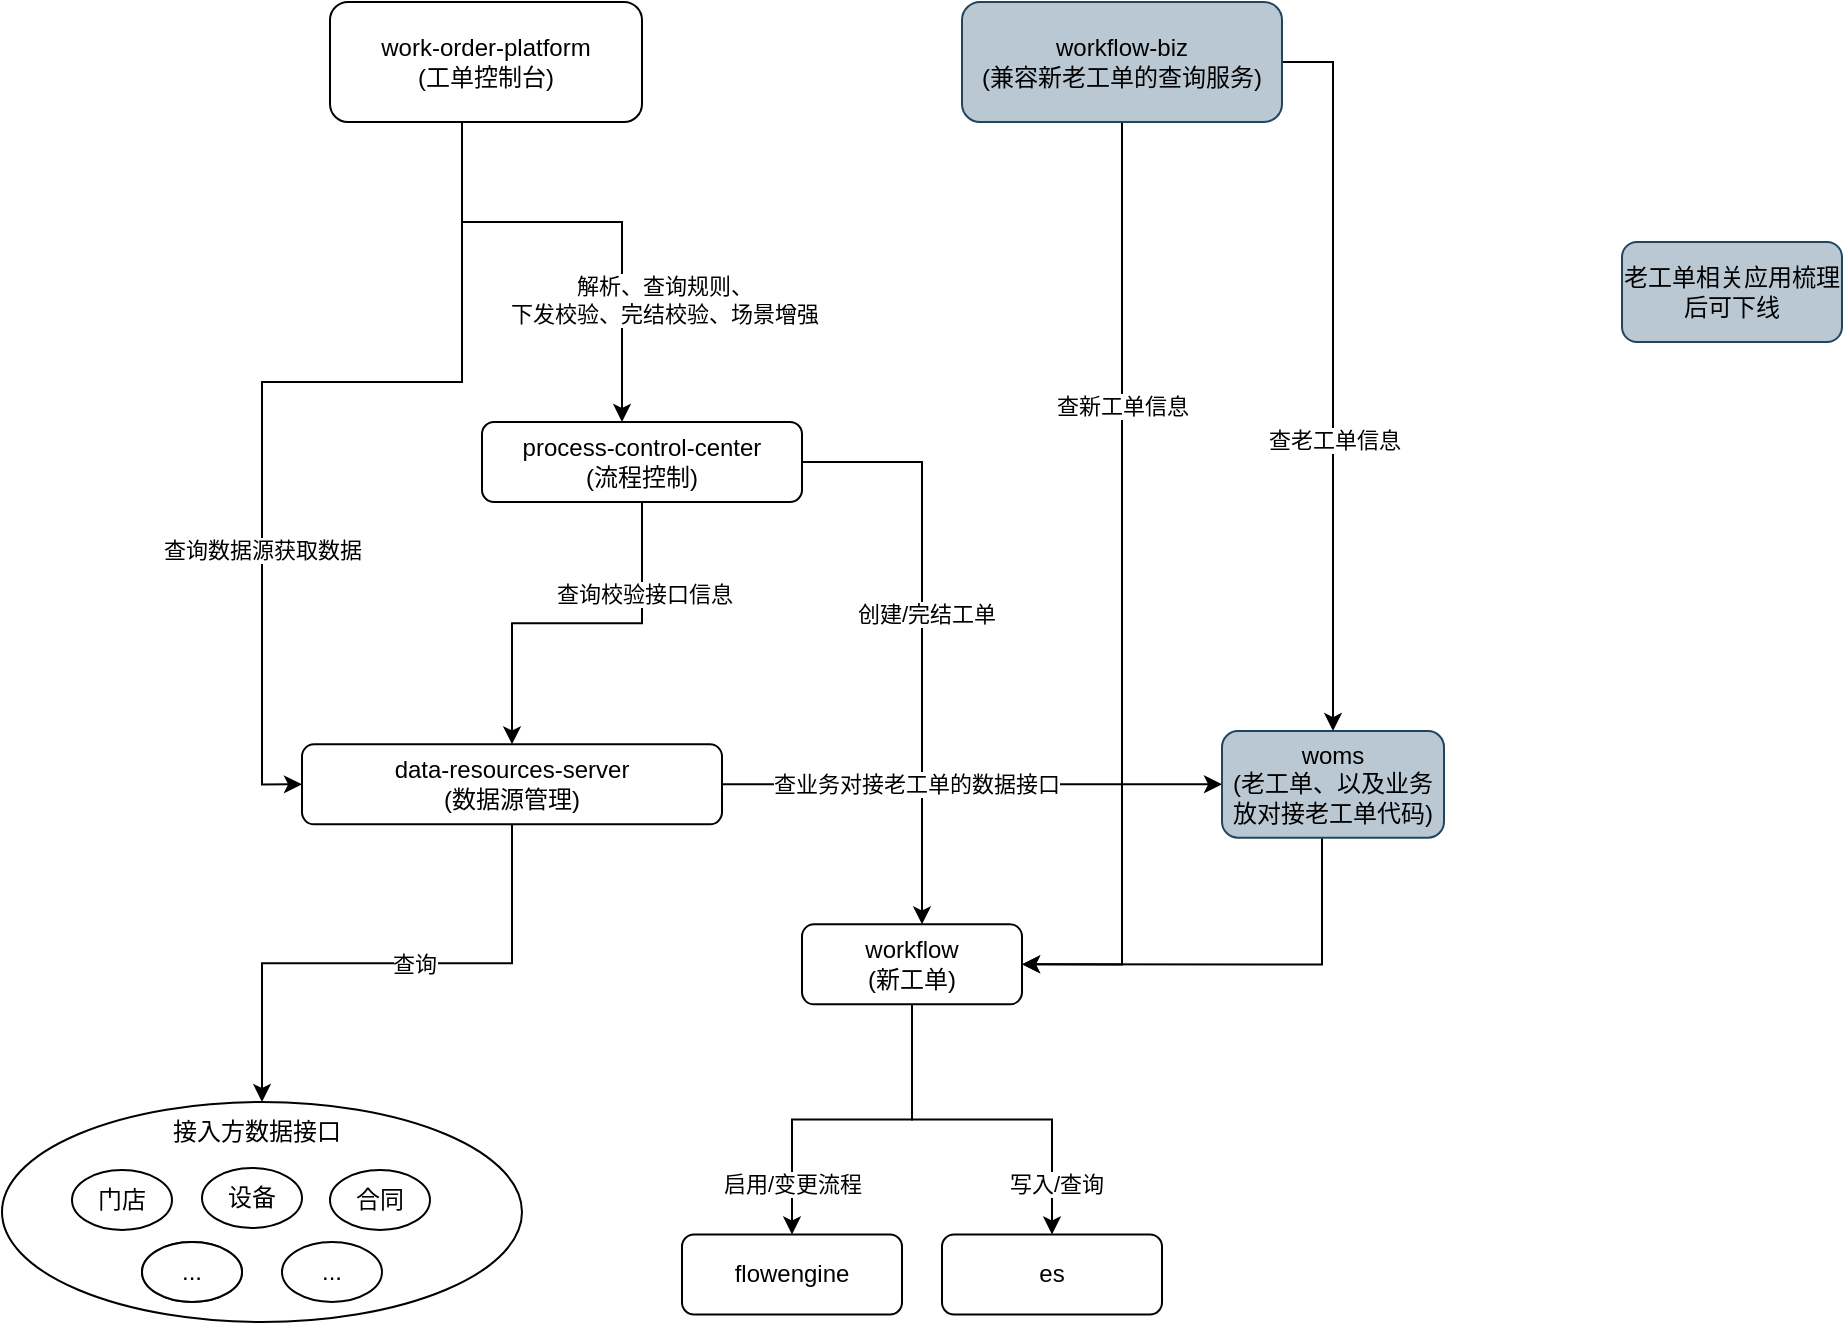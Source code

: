 <mxfile version="21.0.8" type="github">
  <diagram name="第 1 页" id="a7pbPis7dnukG-3FT-K6">
    <mxGraphModel dx="1193" dy="770" grid="1" gridSize="10" guides="1" tooltips="1" connect="1" arrows="1" fold="1" page="1" pageScale="1" pageWidth="827" pageHeight="1169" math="0" shadow="0">
      <root>
        <mxCell id="0" />
        <mxCell id="1" parent="0" />
        <mxCell id="YbVjnpIysxAvbXU26vcs-12" style="edgeStyle=orthogonalEdgeStyle;rounded=0;orthogonalLoop=1;jettySize=auto;html=1;" edge="1" parent="1" source="YbVjnpIysxAvbXU26vcs-4" target="YbVjnpIysxAvbXU26vcs-5">
          <mxGeometry relative="1" as="geometry">
            <Array as="points">
              <mxPoint x="280" y="120" />
              <mxPoint x="360" y="120" />
            </Array>
          </mxGeometry>
        </mxCell>
        <mxCell id="YbVjnpIysxAvbXU26vcs-47" value="解析、查询规则、&lt;br&gt;下发校验、完结校验、场景增强" style="edgeLabel;html=1;align=center;verticalAlign=middle;resizable=0;points=[];" vertex="1" connectable="0" parent="YbVjnpIysxAvbXU26vcs-12">
          <mxGeometry x="0.261" y="-1" relative="1" as="geometry">
            <mxPoint x="22" y="24" as="offset" />
          </mxGeometry>
        </mxCell>
        <mxCell id="YbVjnpIysxAvbXU26vcs-33" style="edgeStyle=orthogonalEdgeStyle;rounded=0;orthogonalLoop=1;jettySize=auto;html=1;entryX=0;entryY=0.5;entryDx=0;entryDy=0;" edge="1" parent="1" source="YbVjnpIysxAvbXU26vcs-4" target="YbVjnpIysxAvbXU26vcs-6">
          <mxGeometry relative="1" as="geometry">
            <Array as="points">
              <mxPoint x="280" y="200" />
              <mxPoint x="180" y="200" />
              <mxPoint x="180" y="401" />
            </Array>
          </mxGeometry>
        </mxCell>
        <mxCell id="YbVjnpIysxAvbXU26vcs-46" value="查询数据源获取数据" style="edgeLabel;html=1;align=center;verticalAlign=middle;resizable=0;points=[];" vertex="1" connectable="0" parent="YbVjnpIysxAvbXU26vcs-33">
          <mxGeometry x="0.392" relative="1" as="geometry">
            <mxPoint as="offset" />
          </mxGeometry>
        </mxCell>
        <mxCell id="YbVjnpIysxAvbXU26vcs-4" value="work-order-platform&lt;br&gt;(工单控制台)" style="rounded=1;whiteSpace=wrap;html=1;" vertex="1" parent="1">
          <mxGeometry x="214" y="10" width="156" height="60" as="geometry" />
        </mxCell>
        <mxCell id="YbVjnpIysxAvbXU26vcs-14" style="edgeStyle=orthogonalEdgeStyle;rounded=0;orthogonalLoop=1;jettySize=auto;html=1;entryX=0.5;entryY=0;entryDx=0;entryDy=0;" edge="1" parent="1" source="YbVjnpIysxAvbXU26vcs-5" target="YbVjnpIysxAvbXU26vcs-6">
          <mxGeometry relative="1" as="geometry" />
        </mxCell>
        <mxCell id="YbVjnpIysxAvbXU26vcs-48" value="查询校验接口信息" style="edgeLabel;html=1;align=center;verticalAlign=middle;resizable=0;points=[];" vertex="1" connectable="0" parent="YbVjnpIysxAvbXU26vcs-14">
          <mxGeometry x="-0.097" y="1" relative="1" as="geometry">
            <mxPoint x="24" y="-16" as="offset" />
          </mxGeometry>
        </mxCell>
        <mxCell id="YbVjnpIysxAvbXU26vcs-27" style="edgeStyle=orthogonalEdgeStyle;rounded=0;orthogonalLoop=1;jettySize=auto;html=1;strokeColor=default;" edge="1" parent="1" source="YbVjnpIysxAvbXU26vcs-5" target="YbVjnpIysxAvbXU26vcs-7">
          <mxGeometry relative="1" as="geometry">
            <Array as="points">
              <mxPoint x="510" y="240" />
            </Array>
          </mxGeometry>
        </mxCell>
        <mxCell id="YbVjnpIysxAvbXU26vcs-44" value="创建/完结工单" style="edgeLabel;html=1;align=center;verticalAlign=middle;resizable=0;points=[];" vertex="1" connectable="0" parent="YbVjnpIysxAvbXU26vcs-27">
          <mxGeometry x="-0.066" y="2" relative="1" as="geometry">
            <mxPoint as="offset" />
          </mxGeometry>
        </mxCell>
        <mxCell id="YbVjnpIysxAvbXU26vcs-5" value="process-control-center&lt;br&gt;(流程控制)" style="rounded=1;whiteSpace=wrap;html=1;" vertex="1" parent="1">
          <mxGeometry x="290" y="220" width="160" height="40" as="geometry" />
        </mxCell>
        <mxCell id="YbVjnpIysxAvbXU26vcs-17" style="edgeStyle=orthogonalEdgeStyle;rounded=0;orthogonalLoop=1;jettySize=auto;html=1;entryX=0.5;entryY=0;entryDx=0;entryDy=0;" edge="1" parent="1" source="YbVjnpIysxAvbXU26vcs-6" target="YbVjnpIysxAvbXU26vcs-18">
          <mxGeometry relative="1" as="geometry">
            <mxPoint x="250" y="501.18" as="targetPoint" />
          </mxGeometry>
        </mxCell>
        <mxCell id="YbVjnpIysxAvbXU26vcs-45" value="查询" style="edgeLabel;html=1;align=center;verticalAlign=middle;resizable=0;points=[];" vertex="1" connectable="0" parent="YbVjnpIysxAvbXU26vcs-17">
          <mxGeometry x="-0.097" y="4" relative="1" as="geometry">
            <mxPoint y="-4" as="offset" />
          </mxGeometry>
        </mxCell>
        <mxCell id="YbVjnpIysxAvbXU26vcs-34" style="edgeStyle=orthogonalEdgeStyle;rounded=0;orthogonalLoop=1;jettySize=auto;html=1;entryX=0;entryY=0.5;entryDx=0;entryDy=0;" edge="1" parent="1" source="YbVjnpIysxAvbXU26vcs-6" target="YbVjnpIysxAvbXU26vcs-9">
          <mxGeometry relative="1" as="geometry" />
        </mxCell>
        <mxCell id="YbVjnpIysxAvbXU26vcs-43" value="查业务对接老工单的数据接口" style="edgeLabel;html=1;align=center;verticalAlign=middle;resizable=0;points=[];" vertex="1" connectable="0" parent="YbVjnpIysxAvbXU26vcs-34">
          <mxGeometry x="-0.736" y="1" relative="1" as="geometry">
            <mxPoint x="64" y="1" as="offset" />
          </mxGeometry>
        </mxCell>
        <mxCell id="YbVjnpIysxAvbXU26vcs-6" value="data-resources-server&lt;br&gt;(数据源管理)" style="rounded=1;whiteSpace=wrap;html=1;" vertex="1" parent="1">
          <mxGeometry x="200" y="381.18" width="210" height="40" as="geometry" />
        </mxCell>
        <mxCell id="YbVjnpIysxAvbXU26vcs-28" style="edgeStyle=orthogonalEdgeStyle;rounded=0;orthogonalLoop=1;jettySize=auto;html=1;entryX=0.5;entryY=0;entryDx=0;entryDy=0;" edge="1" parent="1" source="YbVjnpIysxAvbXU26vcs-7" target="YbVjnpIysxAvbXU26vcs-10">
          <mxGeometry relative="1" as="geometry" />
        </mxCell>
        <mxCell id="YbVjnpIysxAvbXU26vcs-38" value="启用/变更流程" style="edgeLabel;html=1;align=center;verticalAlign=middle;resizable=0;points=[];" vertex="1" connectable="0" parent="YbVjnpIysxAvbXU26vcs-28">
          <mxGeometry x="0.549" y="-1" relative="1" as="geometry">
            <mxPoint x="1" y="14" as="offset" />
          </mxGeometry>
        </mxCell>
        <mxCell id="YbVjnpIysxAvbXU26vcs-29" style="edgeStyle=orthogonalEdgeStyle;rounded=0;orthogonalLoop=1;jettySize=auto;html=1;" edge="1" parent="1" source="YbVjnpIysxAvbXU26vcs-7" target="YbVjnpIysxAvbXU26vcs-11">
          <mxGeometry relative="1" as="geometry" />
        </mxCell>
        <mxCell id="YbVjnpIysxAvbXU26vcs-37" value="写入/查询" style="edgeLabel;html=1;align=center;verticalAlign=middle;resizable=0;points=[];" vertex="1" connectable="0" parent="YbVjnpIysxAvbXU26vcs-29">
          <mxGeometry x="0.727" y="2" relative="1" as="geometry">
            <mxPoint as="offset" />
          </mxGeometry>
        </mxCell>
        <mxCell id="YbVjnpIysxAvbXU26vcs-7" value="workflow&lt;br&gt;(新工单)" style="rounded=1;whiteSpace=wrap;html=1;" vertex="1" parent="1">
          <mxGeometry x="450" y="471.18" width="110" height="40" as="geometry" />
        </mxCell>
        <mxCell id="YbVjnpIysxAvbXU26vcs-31" style="edgeStyle=orthogonalEdgeStyle;rounded=0;orthogonalLoop=1;jettySize=auto;html=1;entryX=1;entryY=0.5;entryDx=0;entryDy=0;" edge="1" parent="1" source="YbVjnpIysxAvbXU26vcs-8" target="YbVjnpIysxAvbXU26vcs-7">
          <mxGeometry relative="1" as="geometry">
            <Array as="points">
              <mxPoint x="610" y="491" />
            </Array>
          </mxGeometry>
        </mxCell>
        <mxCell id="YbVjnpIysxAvbXU26vcs-39" value="查新工单信息" style="edgeLabel;html=1;align=center;verticalAlign=middle;resizable=0;points=[];" vertex="1" connectable="0" parent="YbVjnpIysxAvbXU26vcs-31">
          <mxGeometry x="-0.398" relative="1" as="geometry">
            <mxPoint as="offset" />
          </mxGeometry>
        </mxCell>
        <mxCell id="YbVjnpIysxAvbXU26vcs-32" style="edgeStyle=orthogonalEdgeStyle;rounded=0;orthogonalLoop=1;jettySize=auto;html=1;entryX=0.5;entryY=0;entryDx=0;entryDy=0;exitX=1;exitY=0.5;exitDx=0;exitDy=0;" edge="1" parent="1" source="YbVjnpIysxAvbXU26vcs-8" target="YbVjnpIysxAvbXU26vcs-9">
          <mxGeometry relative="1" as="geometry" />
        </mxCell>
        <mxCell id="YbVjnpIysxAvbXU26vcs-40" value="查老工单信息" style="edgeLabel;html=1;align=center;verticalAlign=middle;resizable=0;points=[];" vertex="1" connectable="0" parent="YbVjnpIysxAvbXU26vcs-32">
          <mxGeometry x="0.192" relative="1" as="geometry">
            <mxPoint as="offset" />
          </mxGeometry>
        </mxCell>
        <mxCell id="YbVjnpIysxAvbXU26vcs-8" value="workflow-biz&lt;br&gt;(兼容新老工单的查询服务)" style="rounded=1;whiteSpace=wrap;html=1;fillColor=#bac8d3;strokeColor=#23445d;" vertex="1" parent="1">
          <mxGeometry x="530" y="10" width="160" height="60" as="geometry" />
        </mxCell>
        <mxCell id="YbVjnpIysxAvbXU26vcs-36" style="edgeStyle=orthogonalEdgeStyle;rounded=0;orthogonalLoop=1;jettySize=auto;html=1;entryX=1;entryY=0.5;entryDx=0;entryDy=0;" edge="1" parent="1" source="YbVjnpIysxAvbXU26vcs-9" target="YbVjnpIysxAvbXU26vcs-7">
          <mxGeometry relative="1" as="geometry">
            <Array as="points">
              <mxPoint x="710" y="491.18" />
            </Array>
          </mxGeometry>
        </mxCell>
        <mxCell id="YbVjnpIysxAvbXU26vcs-9" value="woms&lt;br&gt;(老工单、以及业务放对接老工单代码)" style="rounded=1;whiteSpace=wrap;html=1;fillColor=#bac8d3;strokeColor=#23445d;" vertex="1" parent="1">
          <mxGeometry x="660" y="374.52" width="111" height="53.32" as="geometry" />
        </mxCell>
        <mxCell id="YbVjnpIysxAvbXU26vcs-10" value="flowengine" style="rounded=1;whiteSpace=wrap;html=1;" vertex="1" parent="1">
          <mxGeometry x="390" y="626.24" width="110" height="40" as="geometry" />
        </mxCell>
        <mxCell id="YbVjnpIysxAvbXU26vcs-11" value="es" style="rounded=1;whiteSpace=wrap;html=1;" vertex="1" parent="1">
          <mxGeometry x="520" y="626.24" width="110" height="40" as="geometry" />
        </mxCell>
        <mxCell id="YbVjnpIysxAvbXU26vcs-18" value="" style="ellipse;whiteSpace=wrap;html=1;" vertex="1" parent="1">
          <mxGeometry x="50" y="560" width="260" height="110" as="geometry" />
        </mxCell>
        <mxCell id="YbVjnpIysxAvbXU26vcs-19" value="门店" style="ellipse;whiteSpace=wrap;html=1;" vertex="1" parent="1">
          <mxGeometry x="85" y="594" width="50" height="30" as="geometry" />
        </mxCell>
        <mxCell id="YbVjnpIysxAvbXU26vcs-20" value="设备" style="ellipse;whiteSpace=wrap;html=1;" vertex="1" parent="1">
          <mxGeometry x="150" y="593" width="50" height="30" as="geometry" />
        </mxCell>
        <mxCell id="YbVjnpIysxAvbXU26vcs-21" value="合同" style="ellipse;whiteSpace=wrap;html=1;" vertex="1" parent="1">
          <mxGeometry x="214" y="594" width="50" height="30" as="geometry" />
        </mxCell>
        <mxCell id="YbVjnpIysxAvbXU26vcs-22" value="" style="ellipse;whiteSpace=wrap;html=1;" vertex="1" parent="1">
          <mxGeometry x="120" y="630" width="50" height="30" as="geometry" />
        </mxCell>
        <mxCell id="YbVjnpIysxAvbXU26vcs-23" value="..." style="ellipse;whiteSpace=wrap;html=1;" vertex="1" parent="1">
          <mxGeometry x="120" y="630" width="50" height="30" as="geometry" />
        </mxCell>
        <mxCell id="YbVjnpIysxAvbXU26vcs-24" value="..." style="ellipse;whiteSpace=wrap;html=1;" vertex="1" parent="1">
          <mxGeometry x="190" y="630" width="50" height="30" as="geometry" />
        </mxCell>
        <mxCell id="YbVjnpIysxAvbXU26vcs-26" value="接入方数据接口" style="text;html=1;strokeColor=none;fillColor=none;align=center;verticalAlign=middle;whiteSpace=wrap;rounded=0;" vertex="1" parent="1">
          <mxGeometry x="120" y="560" width="115" height="30" as="geometry" />
        </mxCell>
        <mxCell id="YbVjnpIysxAvbXU26vcs-49" value="老工单相关应用梳理后可下线" style="rounded=1;whiteSpace=wrap;html=1;fillColor=#bac8d3;strokeColor=#23445d;" vertex="1" parent="1">
          <mxGeometry x="860" y="130" width="110" height="50" as="geometry" />
        </mxCell>
      </root>
    </mxGraphModel>
  </diagram>
</mxfile>

